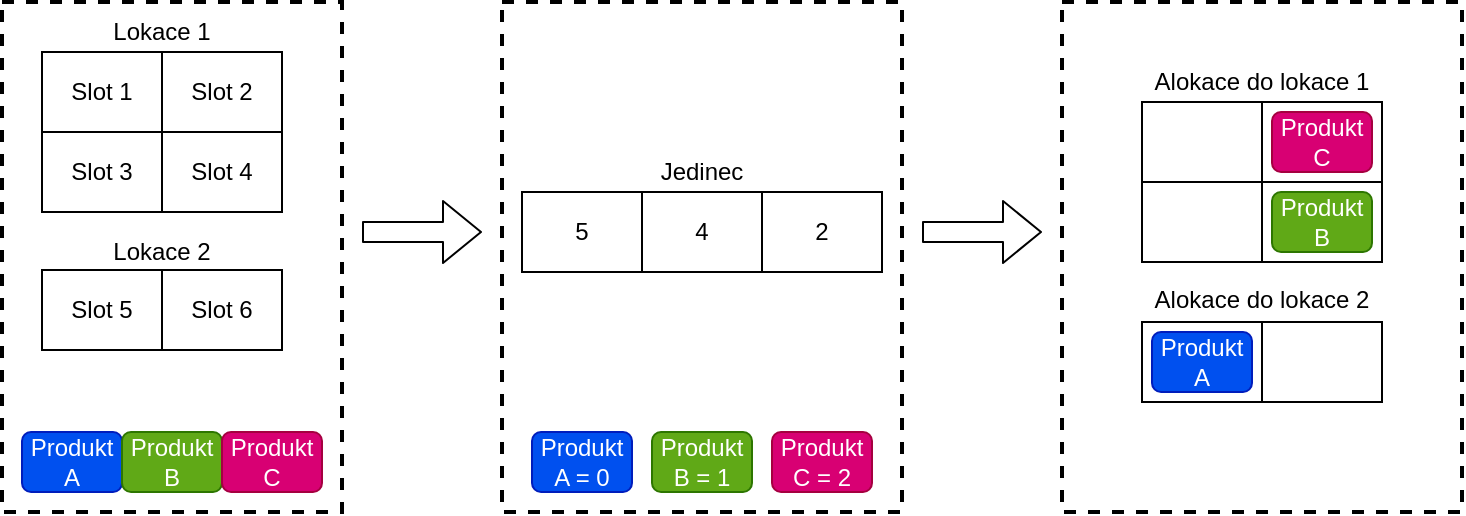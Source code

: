 <mxfile version="13.10.4" type="device"><diagram id="abq7BMUQcI8n8l5GO1Kk" name="Page-1"><mxGraphModel dx="1388" dy="751" grid="1" gridSize="10" guides="1" tooltips="1" connect="1" arrows="1" fold="1" page="1" pageScale="1" pageWidth="850" pageHeight="1100" math="0" shadow="0"><root><mxCell id="0"/><mxCell id="1" parent="0"/><mxCell id="67QuFXexQVEdSkwNhOU2-105" value="" style="rounded=0;whiteSpace=wrap;html=1;dashed=1;strokeWidth=2;" parent="1" vertex="1"><mxGeometry x="550" y="15" width="200" height="255" as="geometry"/></mxCell><mxCell id="67QuFXexQVEdSkwNhOU2-104" value="" style="rounded=0;whiteSpace=wrap;html=1;dashed=1;strokeWidth=2;" parent="1" vertex="1"><mxGeometry x="270" y="15" width="200" height="255" as="geometry"/></mxCell><mxCell id="67QuFXexQVEdSkwNhOU2-103" value="" style="rounded=0;whiteSpace=wrap;html=1;dashed=1;strokeWidth=2;" parent="1" vertex="1"><mxGeometry x="20" y="15" width="170" height="255" as="geometry"/></mxCell><mxCell id="67QuFXexQVEdSkwNhOU2-54" value="" style="verticalLabelPosition=bottom;verticalAlign=top;html=1;shape=mxgraph.basic.rect;fillColor2=none;strokeWidth=1;size=20;indent=5;" parent="1" vertex="1"><mxGeometry x="590" y="65" width="60" height="40" as="geometry"/></mxCell><mxCell id="67QuFXexQVEdSkwNhOU2-55" value="" style="verticalLabelPosition=bottom;verticalAlign=top;html=1;shape=mxgraph.basic.rect;fillColor2=none;strokeWidth=1;size=20;indent=5;" parent="1" vertex="1"><mxGeometry x="650" y="65" width="60" height="40" as="geometry"/></mxCell><mxCell id="67QuFXexQVEdSkwNhOU2-56" value="" style="verticalLabelPosition=bottom;verticalAlign=top;html=1;shape=mxgraph.basic.rect;fillColor2=none;strokeWidth=1;size=20;indent=5;" parent="1" vertex="1"><mxGeometry x="590" y="105" width="60" height="40" as="geometry"/></mxCell><mxCell id="67QuFXexQVEdSkwNhOU2-57" value="" style="verticalLabelPosition=bottom;verticalAlign=top;html=1;shape=mxgraph.basic.rect;fillColor2=none;strokeWidth=1;size=20;indent=5;" parent="1" vertex="1"><mxGeometry x="650" y="105" width="60" height="40" as="geometry"/></mxCell><mxCell id="67QuFXexQVEdSkwNhOU2-58" value="" style="verticalLabelPosition=bottom;verticalAlign=top;html=1;shape=mxgraph.basic.rect;fillColor2=none;strokeWidth=1;size=20;indent=5;" parent="1" vertex="1"><mxGeometry x="590" y="175" width="60" height="40" as="geometry"/></mxCell><mxCell id="67QuFXexQVEdSkwNhOU2-59" value="" style="verticalLabelPosition=bottom;verticalAlign=top;html=1;shape=mxgraph.basic.rect;fillColor2=none;strokeWidth=1;size=20;indent=5;" parent="1" vertex="1"><mxGeometry x="650" y="175" width="60" height="40" as="geometry"/></mxCell><mxCell id="67QuFXexQVEdSkwNhOU2-61" value="Slot 2" style="text;html=1;strokeColor=none;fillColor=none;align=center;verticalAlign=middle;whiteSpace=wrap;rounded=0;" parent="1" vertex="1"><mxGeometry x="660" y="75" width="40" height="20" as="geometry"/></mxCell><mxCell id="67QuFXexQVEdSkwNhOU2-64" value="Slot 5" style="text;html=1;strokeColor=none;fillColor=none;align=center;verticalAlign=middle;whiteSpace=wrap;rounded=0;" parent="1" vertex="1"><mxGeometry x="600" y="185" width="40" height="20" as="geometry"/></mxCell><mxCell id="67QuFXexQVEdSkwNhOU2-1" value="Produkt A" style="rounded=1;whiteSpace=wrap;html=1;fontColor=#ffffff;strokeColor=#001DBC;fillColor=#0050ef;" parent="1" vertex="1"><mxGeometry x="30" y="230" width="50" height="30" as="geometry"/></mxCell><mxCell id="67QuFXexQVEdSkwNhOU2-3" value="Produkt B" style="rounded=1;whiteSpace=wrap;html=1;fillColor=#60a917;strokeColor=#2D7600;fontColor=#ffffff;" parent="1" vertex="1"><mxGeometry x="80" y="230" width="50" height="30" as="geometry"/></mxCell><mxCell id="67QuFXexQVEdSkwNhOU2-4" value="Produkt C" style="rounded=1;whiteSpace=wrap;html=1;fillColor=#d80073;strokeColor=#A50040;fontColor=#ffffff;" parent="1" vertex="1"><mxGeometry x="130" y="230" width="50" height="30" as="geometry"/></mxCell><mxCell id="67QuFXexQVEdSkwNhOU2-32" value="" style="verticalLabelPosition=bottom;verticalAlign=top;html=1;shape=mxgraph.basic.rect;fillColor2=none;strokeWidth=1;size=20;indent=5;" parent="1" vertex="1"><mxGeometry x="40" y="40" width="60" height="40" as="geometry"/></mxCell><mxCell id="67QuFXexQVEdSkwNhOU2-34" value="" style="verticalLabelPosition=bottom;verticalAlign=top;html=1;shape=mxgraph.basic.rect;fillColor2=none;strokeWidth=1;size=20;indent=5;" parent="1" vertex="1"><mxGeometry x="100" y="40" width="60" height="40" as="geometry"/></mxCell><mxCell id="67QuFXexQVEdSkwNhOU2-35" value="" style="verticalLabelPosition=bottom;verticalAlign=top;html=1;shape=mxgraph.basic.rect;fillColor2=none;strokeWidth=1;size=20;indent=5;" parent="1" vertex="1"><mxGeometry x="40" y="80" width="60" height="40" as="geometry"/></mxCell><mxCell id="67QuFXexQVEdSkwNhOU2-36" value="" style="verticalLabelPosition=bottom;verticalAlign=top;html=1;shape=mxgraph.basic.rect;fillColor2=none;strokeWidth=1;size=20;indent=5;" parent="1" vertex="1"><mxGeometry x="100" y="80" width="60" height="40" as="geometry"/></mxCell><mxCell id="67QuFXexQVEdSkwNhOU2-37" value="" style="verticalLabelPosition=bottom;verticalAlign=top;html=1;shape=mxgraph.basic.rect;fillColor2=none;strokeWidth=1;size=20;indent=5;" parent="1" vertex="1"><mxGeometry x="40" y="149" width="60" height="40" as="geometry"/></mxCell><mxCell id="67QuFXexQVEdSkwNhOU2-38" value="" style="verticalLabelPosition=bottom;verticalAlign=top;html=1;shape=mxgraph.basic.rect;fillColor2=none;strokeWidth=1;size=20;indent=5;" parent="1" vertex="1"><mxGeometry x="100" y="149" width="60" height="40" as="geometry"/></mxCell><mxCell id="67QuFXexQVEdSkwNhOU2-42" value="Slot 1" style="text;html=1;strokeColor=none;fillColor=none;align=center;verticalAlign=middle;whiteSpace=wrap;rounded=0;" parent="1" vertex="1"><mxGeometry x="50" y="50" width="40" height="20" as="geometry"/></mxCell><mxCell id="67QuFXexQVEdSkwNhOU2-43" value="Slot 2" style="text;html=1;strokeColor=none;fillColor=none;align=center;verticalAlign=middle;whiteSpace=wrap;rounded=0;" parent="1" vertex="1"><mxGeometry x="110" y="50" width="40" height="20" as="geometry"/></mxCell><mxCell id="67QuFXexQVEdSkwNhOU2-44" value="Slot 3" style="text;html=1;strokeColor=none;fillColor=none;align=center;verticalAlign=middle;whiteSpace=wrap;rounded=0;" parent="1" vertex="1"><mxGeometry x="50" y="90" width="40" height="20" as="geometry"/></mxCell><mxCell id="67QuFXexQVEdSkwNhOU2-45" value="Slot 4" style="text;html=1;strokeColor=none;fillColor=none;align=center;verticalAlign=middle;whiteSpace=wrap;rounded=0;" parent="1" vertex="1"><mxGeometry x="110" y="90" width="40" height="20" as="geometry"/></mxCell><mxCell id="67QuFXexQVEdSkwNhOU2-46" value="Slot 5" style="text;html=1;strokeColor=none;fillColor=none;align=center;verticalAlign=middle;whiteSpace=wrap;rounded=0;" parent="1" vertex="1"><mxGeometry x="50" y="159" width="40" height="20" as="geometry"/></mxCell><mxCell id="67QuFXexQVEdSkwNhOU2-47" value="Slot 6" style="text;html=1;strokeColor=none;fillColor=none;align=center;verticalAlign=middle;whiteSpace=wrap;rounded=0;" parent="1" vertex="1"><mxGeometry x="110" y="159" width="40" height="20" as="geometry"/></mxCell><mxCell id="67QuFXexQVEdSkwNhOU2-50" value="" style="shape=flexArrow;endArrow=classic;html=1;" parent="1" edge="1"><mxGeometry width="50" height="50" relative="1" as="geometry"><mxPoint x="200" y="130" as="sourcePoint"/><mxPoint x="260" y="130" as="targetPoint"/></mxGeometry></mxCell><mxCell id="67QuFXexQVEdSkwNhOU2-51" value="Produkt A" style="rounded=1;whiteSpace=wrap;html=1;fillColor=#0050ef;strokeColor=#001DBC;fontColor=#ffffff;" parent="1" vertex="1"><mxGeometry x="595" y="180" width="50" height="30" as="geometry"/></mxCell><mxCell id="67QuFXexQVEdSkwNhOU2-52" value="Produkt B" style="rounded=1;whiteSpace=wrap;html=1;fillColor=#60a917;strokeColor=#2D7600;fontColor=#ffffff;" parent="1" vertex="1"><mxGeometry x="655" y="110" width="50" height="30" as="geometry"/></mxCell><mxCell id="67QuFXexQVEdSkwNhOU2-53" value="Produkt C" style="rounded=1;whiteSpace=wrap;html=1;fillColor=#d80073;strokeColor=#A50040;fontColor=#ffffff;" parent="1" vertex="1"><mxGeometry x="655" y="70" width="50" height="30" as="geometry"/></mxCell><mxCell id="67QuFXexQVEdSkwNhOU2-68" value="Lokace 1" style="text;html=1;strokeColor=none;fillColor=none;align=center;verticalAlign=middle;whiteSpace=wrap;rounded=0;" parent="1" vertex="1"><mxGeometry x="60" y="20" width="80" height="20" as="geometry"/></mxCell><mxCell id="67QuFXexQVEdSkwNhOU2-69" value="Lokace 2" style="text;html=1;strokeColor=none;fillColor=none;align=center;verticalAlign=middle;whiteSpace=wrap;rounded=0;" parent="1" vertex="1"><mxGeometry x="60" y="130" width="80" height="20" as="geometry"/></mxCell><mxCell id="67QuFXexQVEdSkwNhOU2-70" value="Alokace do lokace 1" style="text;html=1;strokeColor=none;fillColor=none;align=center;verticalAlign=middle;whiteSpace=wrap;rounded=0;" parent="1" vertex="1"><mxGeometry x="590" y="45" width="120" height="20" as="geometry"/></mxCell><mxCell id="67QuFXexQVEdSkwNhOU2-72" value="Alokace do lokace 2" style="text;html=1;strokeColor=none;fillColor=none;align=center;verticalAlign=middle;whiteSpace=wrap;rounded=0;" parent="1" vertex="1"><mxGeometry x="590" y="154" width="120" height="20" as="geometry"/></mxCell><mxCell id="67QuFXexQVEdSkwNhOU2-86" value="" style="shape=table;html=1;whiteSpace=wrap;startSize=0;container=1;collapsible=0;childLayout=tableLayout;" parent="1" vertex="1"><mxGeometry x="280" y="110" width="180" height="40" as="geometry"/></mxCell><mxCell id="67QuFXexQVEdSkwNhOU2-87" value="" style="shape=partialRectangle;html=1;whiteSpace=wrap;collapsible=0;dropTarget=0;pointerEvents=0;fillColor=none;top=0;left=0;bottom=0;right=0;points=[[0,0.5],[1,0.5]];portConstraint=eastwest;" parent="67QuFXexQVEdSkwNhOU2-86" vertex="1"><mxGeometry width="180" height="40" as="geometry"/></mxCell><mxCell id="67QuFXexQVEdSkwNhOU2-88" value="" style="shape=partialRectangle;html=1;whiteSpace=wrap;connectable=0;fillColor=none;top=0;left=0;bottom=0;right=0;overflow=hidden;" parent="67QuFXexQVEdSkwNhOU2-87" vertex="1"><mxGeometry width="60" height="40" as="geometry"/></mxCell><mxCell id="67QuFXexQVEdSkwNhOU2-89" value="" style="shape=partialRectangle;html=1;whiteSpace=wrap;connectable=0;fillColor=none;top=0;left=0;bottom=0;right=0;overflow=hidden;" parent="67QuFXexQVEdSkwNhOU2-87" vertex="1"><mxGeometry x="60" width="60" height="40" as="geometry"/></mxCell><mxCell id="67QuFXexQVEdSkwNhOU2-90" value="" style="shape=partialRectangle;html=1;whiteSpace=wrap;connectable=0;fillColor=none;top=0;left=0;bottom=0;right=0;overflow=hidden;" parent="67QuFXexQVEdSkwNhOU2-87" vertex="1"><mxGeometry x="120" width="60" height="40" as="geometry"/></mxCell><mxCell id="67QuFXexQVEdSkwNhOU2-96" value="Produkt A = 0" style="rounded=1;whiteSpace=wrap;html=1;fillColor=#0050ef;strokeColor=#001DBC;fontColor=#ffffff;" parent="1" vertex="1"><mxGeometry x="285" y="230" width="50" height="30" as="geometry"/></mxCell><mxCell id="67QuFXexQVEdSkwNhOU2-97" value="Produkt B = 1" style="rounded=1;whiteSpace=wrap;html=1;fillColor=#60a917;strokeColor=#2D7600;fontColor=#ffffff;" parent="1" vertex="1"><mxGeometry x="345" y="230" width="50" height="30" as="geometry"/></mxCell><mxCell id="67QuFXexQVEdSkwNhOU2-98" value="Produkt C = 2" style="rounded=1;whiteSpace=wrap;html=1;fillColor=#d80073;strokeColor=#A50040;fontColor=#ffffff;" parent="1" vertex="1"><mxGeometry x="405" y="230" width="50" height="30" as="geometry"/></mxCell><mxCell id="67QuFXexQVEdSkwNhOU2-99" value="5" style="text;html=1;strokeColor=none;fillColor=none;align=center;verticalAlign=middle;whiteSpace=wrap;rounded=0;" parent="1" vertex="1"><mxGeometry x="290" y="120" width="40" height="20" as="geometry"/></mxCell><mxCell id="67QuFXexQVEdSkwNhOU2-100" value="4" style="text;html=1;strokeColor=none;fillColor=none;align=center;verticalAlign=middle;whiteSpace=wrap;rounded=0;" parent="1" vertex="1"><mxGeometry x="350" y="120" width="40" height="20" as="geometry"/></mxCell><mxCell id="67QuFXexQVEdSkwNhOU2-101" value="2" style="text;html=1;strokeColor=none;fillColor=none;align=center;verticalAlign=middle;whiteSpace=wrap;rounded=0;" parent="1" vertex="1"><mxGeometry x="410" y="120" width="40" height="20" as="geometry"/></mxCell><mxCell id="67QuFXexQVEdSkwNhOU2-102" value="Jedinec" style="text;html=1;strokeColor=none;fillColor=none;align=center;verticalAlign=middle;whiteSpace=wrap;rounded=0;" parent="1" vertex="1"><mxGeometry x="330" y="90" width="80" height="20" as="geometry"/></mxCell><mxCell id="67QuFXexQVEdSkwNhOU2-106" value="" style="shape=flexArrow;endArrow=classic;html=1;" parent="1" edge="1"><mxGeometry width="50" height="50" relative="1" as="geometry"><mxPoint x="480" y="130" as="sourcePoint"/><mxPoint x="540" y="130" as="targetPoint"/></mxGeometry></mxCell></root></mxGraphModel></diagram></mxfile>